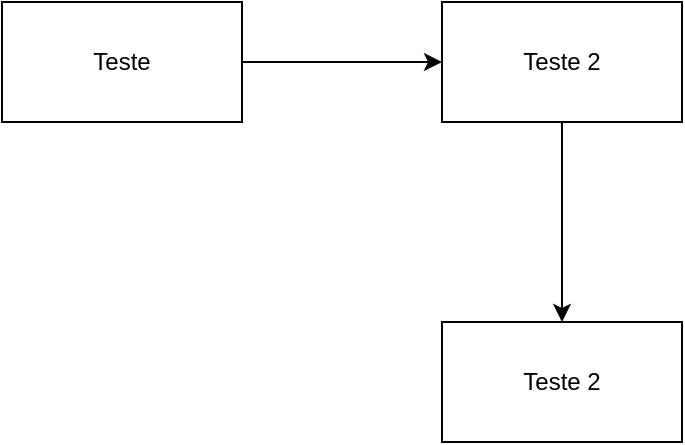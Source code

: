 <mxfile version="21.1.5" type="github">
  <diagram name="Página-1" id="zAh2SZTSp3RLi3I47iuh">
    <mxGraphModel dx="537" dy="803" grid="1" gridSize="10" guides="1" tooltips="1" connect="1" arrows="1" fold="1" page="1" pageScale="1" pageWidth="827" pageHeight="1169" math="0" shadow="0">
      <root>
        <mxCell id="0" />
        <mxCell id="1" parent="0" />
        <mxCell id="BqAmFjaZVMlUZQkaUYWJ-2" style="edgeStyle=orthogonalEdgeStyle;rounded=0;orthogonalLoop=1;jettySize=auto;html=1;" edge="1" parent="1" source="BqAmFjaZVMlUZQkaUYWJ-1" target="BqAmFjaZVMlUZQkaUYWJ-3">
          <mxGeometry relative="1" as="geometry">
            <mxPoint x="1200" y="410" as="targetPoint" />
          </mxGeometry>
        </mxCell>
        <mxCell id="BqAmFjaZVMlUZQkaUYWJ-1" value="Teste" style="rounded=0;whiteSpace=wrap;html=1;" vertex="1" parent="1">
          <mxGeometry x="920" y="380" width="120" height="60" as="geometry" />
        </mxCell>
        <mxCell id="BqAmFjaZVMlUZQkaUYWJ-5" value="" style="edgeStyle=orthogonalEdgeStyle;rounded=0;orthogonalLoop=1;jettySize=auto;html=1;" edge="1" parent="1" source="BqAmFjaZVMlUZQkaUYWJ-3" target="BqAmFjaZVMlUZQkaUYWJ-4">
          <mxGeometry relative="1" as="geometry" />
        </mxCell>
        <mxCell id="BqAmFjaZVMlUZQkaUYWJ-3" value="Teste 2" style="rounded=0;whiteSpace=wrap;html=1;" vertex="1" parent="1">
          <mxGeometry x="1140" y="380" width="120" height="60" as="geometry" />
        </mxCell>
        <mxCell id="BqAmFjaZVMlUZQkaUYWJ-4" value="Teste 2" style="rounded=0;whiteSpace=wrap;html=1;" vertex="1" parent="1">
          <mxGeometry x="1140" y="540" width="120" height="60" as="geometry" />
        </mxCell>
      </root>
    </mxGraphModel>
  </diagram>
</mxfile>
